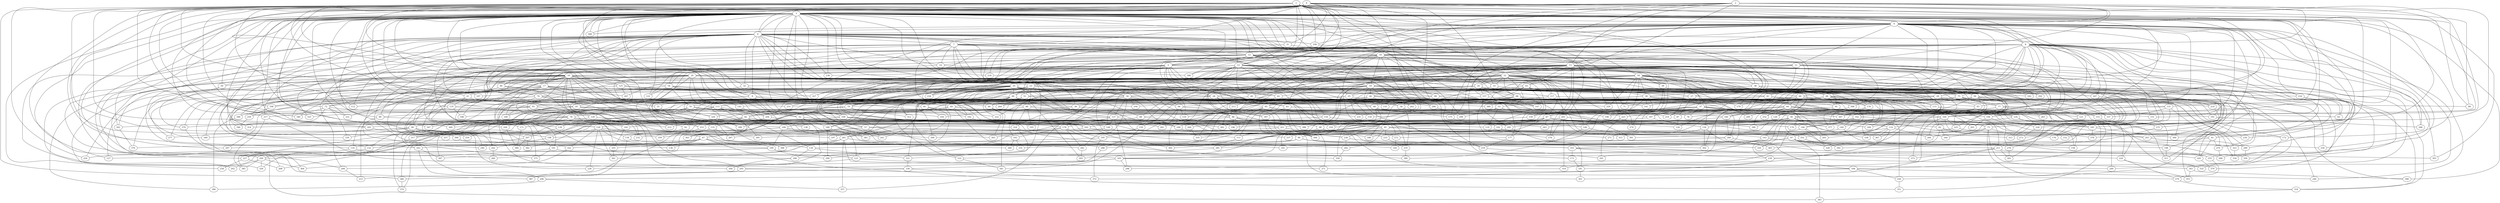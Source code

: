 strict graph "barabasi_albert_graph(400,3)" {
0;
1;
2;
3;
4;
5;
6;
7;
8;
9;
10;
11;
12;
13;
14;
15;
16;
17;
18;
19;
20;
21;
22;
23;
24;
25;
26;
27;
28;
29;
30;
31;
32;
33;
34;
35;
36;
37;
38;
39;
40;
41;
42;
43;
44;
45;
46;
47;
48;
49;
50;
51;
52;
53;
54;
55;
56;
57;
58;
59;
60;
61;
62;
63;
64;
65;
66;
67;
68;
69;
70;
71;
72;
73;
74;
75;
76;
77;
78;
79;
80;
81;
82;
83;
84;
85;
86;
87;
88;
89;
90;
91;
92;
93;
94;
95;
96;
97;
98;
99;
100;
101;
102;
103;
104;
105;
106;
107;
108;
109;
110;
111;
112;
113;
114;
115;
116;
117;
118;
119;
120;
121;
122;
123;
124;
125;
126;
127;
128;
129;
130;
131;
132;
133;
134;
135;
136;
137;
138;
139;
140;
141;
142;
143;
144;
145;
146;
147;
148;
149;
150;
151;
152;
153;
154;
155;
156;
157;
158;
159;
160;
161;
162;
163;
164;
165;
166;
167;
168;
169;
170;
171;
172;
173;
174;
175;
176;
177;
178;
179;
180;
181;
182;
183;
184;
185;
186;
187;
188;
189;
190;
191;
192;
193;
194;
195;
196;
197;
198;
199;
200;
201;
202;
203;
204;
205;
206;
207;
208;
209;
210;
211;
212;
213;
214;
215;
216;
217;
218;
219;
220;
221;
222;
223;
224;
225;
226;
227;
228;
229;
230;
231;
232;
233;
234;
235;
236;
237;
238;
239;
240;
241;
242;
243;
244;
245;
246;
247;
248;
249;
250;
251;
252;
253;
254;
255;
256;
257;
258;
259;
260;
261;
262;
263;
264;
265;
266;
267;
268;
269;
270;
271;
272;
273;
274;
275;
276;
277;
278;
279;
280;
281;
282;
283;
284;
285;
286;
287;
288;
289;
290;
291;
292;
293;
294;
295;
296;
297;
298;
299;
300;
301;
302;
303;
304;
305;
306;
307;
308;
309;
310;
311;
312;
313;
314;
315;
316;
317;
318;
319;
320;
321;
322;
323;
324;
325;
326;
327;
328;
329;
330;
331;
332;
333;
334;
335;
336;
337;
338;
339;
340;
341;
342;
343;
344;
345;
346;
347;
348;
349;
350;
351;
352;
353;
354;
355;
356;
357;
358;
359;
360;
361;
362;
363;
364;
365;
366;
367;
368;
369;
370;
371;
372;
373;
374;
375;
376;
377;
378;
379;
380;
381;
382;
383;
384;
385;
386;
387;
388;
389;
390;
391;
392;
393;
394;
395;
396;
397;
398;
399;
0 -- 257  [is_available=True, prob="0.67360599292"];
0 -- 3  [is_available=True, prob="0.737606615694"];
0 -- 260  [is_available=True, prob="0.0064137848982"];
0 -- 6  [is_available=True, prob="0.214596539816"];
0 -- 7  [is_available=True, prob="0.601361002684"];
0 -- 8  [is_available=True, prob="0.618255321226"];
0 -- 16  [is_available=True, prob="0.190401544251"];
0 -- 20  [is_available=True, prob="1.0"];
0 -- 153  [is_available=True, prob="0.301589520805"];
0 -- 31  [is_available=True, prob="0.984223307931"];
0 -- 33  [is_available=True, prob="0.733264144369"];
0 -- 290  [is_available=True, prob="1.0"];
0 -- 164  [is_available=True, prob="0.391062062412"];
0 -- 135  [is_available=True, prob="0.672813199057"];
0 -- 45  [is_available=True, prob="0.488514654594"];
0 -- 192  [is_available=True, prob="0.148115159652"];
0 -- 200  [is_available=True, prob="0.840529274064"];
0 -- 80  [is_available=True, prob="1.0"];
0 -- 347  [is_available=True, prob="0.402458329866"];
0 -- 359  [is_available=True, prob="0.341618518823"];
0 -- 110  [is_available=True, prob="1.0"];
0 -- 368  [is_available=True, prob="0.30478088152"];
0 -- 116  [is_available=True, prob="0.039568712103"];
1 -- 3  [is_available=True, prob="1.0"];
1 -- 4  [is_available=True, prob="0.041449706486"];
1 -- 5  [is_available=True, prob="0.125891872653"];
1 -- 9  [is_available=True, prob="1.0"];
1 -- 15  [is_available=True, prob="0.910364815664"];
1 -- 146  [is_available=True, prob="0.588171959981"];
1 -- 147  [is_available=True, prob="0.28499880506"];
1 -- 21  [is_available=True, prob="0.459093524033"];
1 -- 30  [is_available=True, prob="0.457004708962"];
1 -- 47  [is_available=True, prob="1.0"];
1 -- 306  [is_available=True, prob="1.0"];
1 -- 52  [is_available=True, prob="0.0544237705408"];
1 -- 393  [is_available=True, prob="0.990006627842"];
1 -- 66  [is_available=True, prob="0.401580575454"];
1 -- 199  [is_available=True, prob="0.168426020712"];
1 -- 340  [is_available=True, prob="0.0315314455719"];
1 -- 218  [is_available=True, prob="0.489800274949"];
1 -- 224  [is_available=True, prob="0.0887682949951"];
1 -- 360  [is_available=True, prob="1.0"];
1 -- 366  [is_available=True, prob="0.473603978325"];
1 -- 244  [is_available=True, prob="1.0"];
1 -- 121  [is_available=True, prob="0.885594729063"];
2 -- 3  [is_available=True, prob="0.889953796018"];
2 -- 4  [is_available=True, prob="0.777935047781"];
2 -- 8  [is_available=True, prob="0.179965419082"];
2 -- 106  [is_available=True, prob="0.110109548744"];
2 -- 11  [is_available=True, prob="1.0"];
2 -- 13  [is_available=True, prob="1.0"];
2 -- 15  [is_available=True, prob="0.0588888137827"];
2 -- 80  [is_available=True, prob="1.0"];
2 -- 43  [is_available=True, prob="0.998069381947"];
2 -- 67  [is_available=True, prob="0.39645736836"];
2 -- 235  [is_available=True, prob="0.0468175281382"];
2 -- 217  [is_available=True, prob="1.0"];
2 -- 175  [is_available=True, prob="0.846787813385"];
2 -- 156  [is_available=True, prob="0.0577536059567"];
3 -- 131  [is_available=True, prob="0.559602237822"];
3 -- 4  [is_available=True, prob="0.670887667859"];
3 -- 5  [is_available=True, prob="0.314566366939"];
3 -- 6  [is_available=True, prob="0.830139060234"];
3 -- 193  [is_available=True, prob="1.0"];
3 -- 136  [is_available=True, prob="0.571349995204"];
3 -- 9  [is_available=True, prob="0.437559802656"];
3 -- 12  [is_available=True, prob="0.133715853817"];
3 -- 258  [is_available=True, prob="0.319634787359"];
3 -- 142  [is_available=True, prob="0.316080909789"];
3 -- 15  [is_available=True, prob="1.0"];
3 -- 16  [is_available=True, prob="0.968419127814"];
3 -- 17  [is_available=True, prob="0.459108507112"];
3 -- 18  [is_available=True, prob="0.969052400594"];
3 -- 19  [is_available=True, prob="0.190473175798"];
3 -- 24  [is_available=True, prob="0.266930728931"];
3 -- 29  [is_available=True, prob="0.540178001557"];
3 -- 31  [is_available=True, prob="0.777606893775"];
3 -- 32  [is_available=True, prob="1.0"];
3 -- 368  [is_available=True, prob="0.960953804098"];
3 -- 34  [is_available=True, prob="1.0"];
3 -- 36  [is_available=True, prob="1.0"];
3 -- 262  [is_available=True, prob="0.578798895563"];
3 -- 325  [is_available=True, prob="1.0"];
3 -- 167  [is_available=True, prob="1.0"];
3 -- 297  [is_available=True, prob="0.539672030202"];
3 -- 171  [is_available=True, prob="1.0"];
3 -- 172  [is_available=True, prob="0.509866696042"];
3 -- 50  [is_available=True, prob="1.0"];
3 -- 52  [is_available=True, prob="0.000410824309007"];
3 -- 309  [is_available=True, prob="0.0546081403418"];
3 -- 183  [is_available=True, prob="0.822344293001"];
3 -- 287  [is_available=True, prob="1.0"];
3 -- 60  [is_available=True, prob="0.0877200562297"];
3 -- 65  [is_available=True, prob="1.0"];
3 -- 69  [is_available=True, prob="1.0"];
3 -- 72  [is_available=True, prob="0.537925599676"];
3 -- 396  [is_available=True, prob="0.241819032193"];
3 -- 204  [is_available=True, prob="0.741886556055"];
3 -- 205  [is_available=True, prob="1.0"];
3 -- 78  [is_available=True, prob="0.533644041205"];
3 -- 81  [is_available=True, prob="0.37470698235"];
3 -- 342  [is_available=True, prob="0.156746910731"];
3 -- 89  [is_available=True, prob="0.618049532325"];
3 -- 218  [is_available=True, prob="0.655299311245"];
3 -- 219  [is_available=True, prob="0.245994423261"];
3 -- 93  [is_available=True, prob="0.432946202858"];
3 -- 280  [is_available=True, prob="0.81107608666"];
3 -- 223  [is_available=True, prob="0.631754251097"];
3 -- 229  [is_available=True, prob="0.156394849001"];
3 -- 102  [is_available=True, prob="0.942978719071"];
3 -- 273  [is_available=True, prob="0.932705890156"];
3 -- 362  [is_available=True, prob="0.04858794895"];
3 -- 107  [is_available=True, prob="1.0"];
3 -- 238  [is_available=True, prob="0.568827441864"];
3 -- 111  [is_available=True, prob="0.730830294598"];
3 -- 112  [is_available=True, prob="0.149379725841"];
3 -- 241  [is_available=True, prob="0.248791803665"];
3 -- 114  [is_available=True, prob="0.291235746369"];
3 -- 383  [is_available=True, prob="0.024646395244"];
3 -- 125  [is_available=True, prob="0.155817311585"];
3 -- 127  [is_available=True, prob="0.340327112047"];
4 -- 256  [is_available=True, prob="0.348995519867"];
4 -- 5  [is_available=True, prob="1.0"];
4 -- 6  [is_available=True, prob="0.210219552443"];
4 -- 7  [is_available=True, prob="0.307917448173"];
4 -- 8  [is_available=True, prob="0.508879391807"];
4 -- 10  [is_available=True, prob="0.244590692583"];
4 -- 11  [is_available=True, prob="0.411129802164"];
4 -- 13  [is_available=True, prob="0.452815804976"];
4 -- 143  [is_available=True, prob="1.0"];
4 -- 151  [is_available=True, prob="0.922999979351"];
4 -- 157  [is_available=True, prob="0.782095847762"];
4 -- 286  [is_available=True, prob="0.614479634502"];
4 -- 159  [is_available=True, prob="1.0"];
4 -- 291  [is_available=True, prob="1.0"];
4 -- 37  [is_available=True, prob="0.595531174076"];
4 -- 41  [is_available=True, prob="0.396805702305"];
4 -- 180  [is_available=True, prob="0.376849632138"];
4 -- 56  [is_available=True, prob="1.0"];
4 -- 57  [is_available=True, prob="0.306924970963"];
4 -- 266  [is_available=True, prob="1.0"];
4 -- 61  [is_available=True, prob="0.579652701835"];
4 -- 194  [is_available=True, prob="0.891500934155"];
4 -- 199  [is_available=True, prob="0.931426256035"];
4 -- 77  [is_available=True, prob="1.0"];
4 -- 208  [is_available=True, prob="0.0755266626387"];
4 -- 216  [is_available=True, prob="0.530768279373"];
4 -- 228  [is_available=True, prob="0.433717842647"];
4 -- 357  [is_available=True, prob="1.0"];
4 -- 234  [is_available=True, prob="0.643665981496"];
4 -- 368  [is_available=True, prob="0.318011838566"];
4 -- 249  [is_available=True, prob="0.360128054895"];
5 -- 74  [is_available=True, prob="1.0"];
5 -- 305  [is_available=True, prob="0.7289254256"];
5 -- 275  [is_available=True, prob="0.976460922702"];
5 -- 42  [is_available=True, prob="0.148057673117"];
5 -- 139  [is_available=True, prob="0.182157331654"];
5 -- 208  [is_available=True, prob="0.939134983738"];
5 -- 48  [is_available=True, prob="0.0320175780468"];
5 -- 177  [is_available=True, prob="1.0"];
5 -- 83  [is_available=True, prob="0.539519640445"];
5 -- 20  [is_available=True, prob="0.186864993834"];
5 -- 85  [is_available=True, prob="0.813329363391"];
5 -- 23  [is_available=True, prob="0.381995432255"];
5 -- 57  [is_available=True, prob="0.542258742871"];
5 -- 59  [is_available=True, prob="0.646113357747"];
5 -- 61  [is_available=True, prob="0.395192965884"];
6 -- 129  [is_available=True, prob="0.88464888293"];
6 -- 7  [is_available=True, prob="1.0"];
6 -- 9  [is_available=True, prob="0.712891127973"];
6 -- 12  [is_available=True, prob="0.496715595779"];
6 -- 14  [is_available=True, prob="0.237266982614"];
6 -- 144  [is_available=True, prob="0.100667048207"];
6 -- 17  [is_available=True, prob="0.178566363017"];
6 -- 147  [is_available=True, prob="0.963871065228"];
6 -- 132  [is_available=True, prob="0.147747953736"];
6 -- 154  [is_available=True, prob="0.267346671073"];
6 -- 31  [is_available=True, prob="0.449149133366"];
6 -- 32  [is_available=True, prob="0.670085768796"];
6 -- 33  [is_available=True, prob="0.391793737299"];
6 -- 35  [is_available=True, prob="1.0"];
6 -- 42  [is_available=True, prob="1.0"];
6 -- 199  [is_available=True, prob="0.360729409866"];
6 -- 46  [is_available=True, prob="0.983379673307"];
6 -- 179  [is_available=True, prob="0.728952732402"];
6 -- 314  [is_available=True, prob="0.329559391546"];
6 -- 202  [is_available=True, prob="0.142910071445"];
6 -- 196  [is_available=True, prob="0.789025684789"];
6 -- 325  [is_available=True, prob="0.367744720816"];
6 -- 71  [is_available=True, prob="0.813272166652"];
6 -- 74  [is_available=True, prob="1.0"];
6 -- 75  [is_available=True, prob="0.848379820148"];
6 -- 86  [is_available=True, prob="0.311600768171"];
6 -- 217  [is_available=True, prob="1.0"];
6 -- 346  [is_available=True, prob="0.596045311727"];
6 -- 221  [is_available=True, prob="1.0"];
6 -- 94  [is_available=True, prob="0.704555979319"];
6 -- 107  [is_available=True, prob="0.551895760877"];
6 -- 238  [is_available=True, prob="0.855050711127"];
6 -- 112  [is_available=True, prob="0.247796243337"];
6 -- 375  [is_available=True, prob="0.378362688722"];
6 -- 122  [is_available=True, prob="1.0"];
6 -- 126  [is_available=True, prob="1.0"];
7 -- 227  [is_available=True, prob="0.683989837307"];
7 -- 326  [is_available=True, prob="0.393635128265"];
7 -- 268  [is_available=True, prob="0.94484846003"];
7 -- 10  [is_available=True, prob="0.387356377158"];
7 -- 12  [is_available=True, prob="0.822086196099"];
7 -- 14  [is_available=True, prob="1.0"];
7 -- 240  [is_available=True, prob="1.0"];
7 -- 316  [is_available=True, prob="0.174800863903"];
7 -- 88  [is_available=True, prob="0.736927417678"];
7 -- 164  [is_available=True, prob="1.0"];
7 -- 58  [is_available=True, prob="0.639407341074"];
7 -- 123  [is_available=True, prob="1.0"];
7 -- 28  [is_available=True, prob="0.0261500181414"];
8 -- 128  [is_available=True, prob="0.181052787173"];
8 -- 131  [is_available=True, prob="1.0"];
8 -- 393  [is_available=True, prob="0.139731006145"];
8 -- 10  [is_available=True, prob="0.943552575031"];
8 -- 398  [is_available=True, prob="0.690565242153"];
8 -- 16  [is_available=True, prob="0.0299212489509"];
8 -- 148  [is_available=True, prob="0.948226846248"];
8 -- 29  [is_available=True, prob="0.566000468768"];
8 -- 40  [is_available=True, prob="1.0"];
8 -- 41  [is_available=True, prob="1.0"];
8 -- 171  [is_available=True, prob="1.0"];
8 -- 44  [is_available=True, prob="0.0467948298041"];
8 -- 50  [is_available=True, prob="0.925311934401"];
8 -- 302  [is_available=True, prob="1.0"];
8 -- 178  [is_available=True, prob="1.0"];
8 -- 179  [is_available=True, prob="0.229939553917"];
8 -- 54  [is_available=True, prob="0.255783485158"];
8 -- 313  [is_available=True, prob="0.695939473709"];
8 -- 266  [is_available=True, prob="0.661001428689"];
8 -- 63  [is_available=True, prob="0.610631429329"];
8 -- 195  [is_available=True, prob="0.608795388003"];
8 -- 182  [is_available=True, prob="0.907322238055"];
8 -- 73  [is_available=True, prob="0.368064116798"];
8 -- 332  [is_available=True, prob="1.0"];
8 -- 86  [is_available=True, prob="1.0"];
8 -- 87  [is_available=True, prob="0.99650378083"];
8 -- 216  [is_available=True, prob="0.594946748599"];
8 -- 246  [is_available=True, prob="0.988407263211"];
8 -- 247  [is_available=True, prob="0.433849704762"];
9 -- 358  [is_available=True, prob="0.967964498443"];
9 -- 135  [is_available=True, prob="0.438664557432"];
9 -- 168  [is_available=True, prob="0.438124183675"];
9 -- 48  [is_available=True, prob="1.0"];
9 -- 84  [is_available=True, prob="0.0114783830101"];
9 -- 340  [is_available=True, prob="1.0"];
10 -- 288  [is_available=True, prob="0.347947420648"];
10 -- 83  [is_available=True, prob="1.0"];
10 -- 294  [is_available=True, prob="1.0"];
10 -- 236  [is_available=True, prob="0.385027161832"];
10 -- 373  [is_available=True, prob="0.614248935889"];
10 -- 11  [is_available=True, prob="1.0"];
10 -- 204  [is_available=True, prob="0.693297772554"];
10 -- 176  [is_available=True, prob="0.0286573040549"];
10 -- 19  [is_available=True, prob="0.335200025008"];
10 -- 308  [is_available=True, prob="0.922076797738"];
10 -- 21  [is_available=True, prob="0.027614715271"];
10 -- 22  [is_available=True, prob="0.1553286441"];
10 -- 329  [is_available=True, prob="0.657407211483"];
10 -- 281  [is_available=True, prob="0.680786887993"];
10 -- 28  [is_available=True, prob="0.721359906375"];
10 -- 62  [is_available=True, prob="0.415814678519"];
10 -- 159  [is_available=True, prob="0.88579128258"];
11 -- 193  [is_available=True, prob="0.592220955672"];
11 -- 263  [is_available=True, prob="0.0456709523766"];
11 -- 105  [is_available=True, prob="1.0"];
11 -- 79  [is_available=True, prob="0.686924736695"];
11 -- 271  [is_available=True, prob="1.0"];
11 -- 113  [is_available=True, prob="0.617532326012"];
11 -- 18  [is_available=True, prob="1.0"];
11 -- 307  [is_available=True, prob="1.0"];
11 -- 212  [is_available=True, prob="0.14932343529"];
11 -- 350  [is_available=True, prob="1.0"];
11 -- 24  [is_available=True, prob="0.95614163669"];
11 -- 378  [is_available=True, prob="0.598677539161"];
11 -- 59  [is_available=True, prob="0.0221820381723"];
11 -- 348  [is_available=True, prob="0.546403378642"];
11 -- 318  [is_available=True, prob="1.0"];
11 -- 63  [is_available=True, prob="0.819296125311"];
12 -- 51  [is_available=True, prob="0.487781922303"];
12 -- 290  [is_available=True, prob="0.790683103919"];
12 -- 337  [is_available=True, prob="0.929693923586"];
12 -- 202  [is_available=True, prob="0.197177228742"];
12 -- 13  [is_available=True, prob="1.0"];
12 -- 14  [is_available=True, prob="1.0"];
12 -- 89  [is_available=True, prob="0.361025373171"];
12 -- 120  [is_available=True, prob="0.649790647477"];
12 -- 35  [is_available=True, prob="1.0"];
12 -- 117  [is_available=True, prob="1.0"];
12 -- 22  [is_available=True, prob="0.439751403522"];
12 -- 23  [is_available=True, prob="0.65812156167"];
12 -- 56  [is_available=True, prob="0.57414479681"];
12 -- 25  [is_available=True, prob="1.0"];
12 -- 122  [is_available=True, prob="0.724186285425"];
12 -- 27  [is_available=True, prob="0.92616917319"];
13 -- 129  [is_available=True, prob="0.0913665958182"];
13 -- 143  [is_available=True, prob="0.633267824984"];
13 -- 276  [is_available=True, prob="1.0"];
13 -- 22  [is_available=True, prob="1.0"];
13 -- 26  [is_available=True, prob="0.742359612371"];
13 -- 175  [is_available=True, prob="0.0167948153579"];
13 -- 34  [is_available=True, prob="0.108915395752"];
13 -- 35  [is_available=True, prob="0.396303787507"];
13 -- 38  [is_available=True, prob="1.0"];
13 -- 43  [is_available=True, prob="0.87331459148"];
13 -- 173  [is_available=True, prob="0.388589337762"];
13 -- 46  [is_available=True, prob="1.0"];
13 -- 47  [is_available=True, prob="1.0"];
13 -- 27  [is_available=True, prob="0.896644600727"];
13 -- 182  [is_available=True, prob="1.0"];
13 -- 187  [is_available=True, prob="0.548949897409"];
13 -- 60  [is_available=True, prob="0.303879845291"];
13 -- 324  [is_available=True, prob="0.618649974588"];
13 -- 210  [is_available=True, prob="1.0"];
13 -- 214  [is_available=True, prob="0.865045328015"];
13 -- 218  [is_available=True, prob="0.317003412081"];
13 -- 350  [is_available=True, prob="1.0"];
13 -- 356  [is_available=True, prob="1.0"];
13 -- 230  [is_available=True, prob="1.0"];
13 -- 367  [is_available=True, prob="0.88943045858"];
13 -- 125  [is_available=True, prob="0.0479549676233"];
14 -- 180  [is_available=True, prob="1.0"];
14 -- 54  [is_available=True, prob="0.66886488981"];
15 -- 394  [is_available=True, prob="0.500794981633"];
15 -- 395  [is_available=True, prob="0.910018095425"];
15 -- 272  [is_available=True, prob="0.411434948117"];
15 -- 17  [is_available=True, prob="0.392014861278"];
15 -- 18  [is_available=True, prob="0.950808510503"];
15 -- 20  [is_available=True, prob="1.0"];
15 -- 38  [is_available=True, prob="0.383260585369"];
15 -- 39  [is_available=True, prob="1.0"];
15 -- 40  [is_available=True, prob="0.378198645997"];
15 -- 180  [is_available=True, prob="1.0"];
15 -- 66  [is_available=True, prob="0.601728119416"];
15 -- 68  [is_available=True, prob="1.0"];
15 -- 327  [is_available=True, prob="0.336527379858"];
15 -- 328  [is_available=True, prob="0.672442383868"];
15 -- 329  [is_available=True, prob="0.0594390985563"];
15 -- 99  [is_available=True, prob="0.361304543652"];
15 -- 167  [is_available=True, prob="0.568505733188"];
15 -- 238  [is_available=True, prob="1.0"];
15 -- 240  [is_available=True, prob="0.30115609431"];
15 -- 370  [is_available=True, prob="1.0"];
15 -- 375  [is_available=True, prob="0.297280961751"];
15 -- 255  [is_available=True, prob="0.865439267994"];
16 -- 386  [is_available=True, prob="0.903359196228"];
16 -- 277  [is_available=True, prob="0.760430589688"];
16 -- 395  [is_available=True, prob="0.708399413999"];
16 -- 145  [is_available=True, prob="0.380405480024"];
16 -- 21  [is_available=True, prob="1.0"];
16 -- 278  [is_available=True, prob="0.57239745298"];
16 -- 168  [is_available=True, prob="0.344226475516"];
16 -- 170  [is_available=True, prob="0.114446922334"];
16 -- 43  [is_available=True, prob="0.345571158011"];
16 -- 44  [is_available=True, prob="0.963556084295"];
16 -- 45  [is_available=True, prob="0.132931487967"];
16 -- 46  [is_available=True, prob="0.431107690777"];
16 -- 50  [is_available=True, prob="1.0"];
16 -- 243  [is_available=True, prob="0.882817945769"];
16 -- 54  [is_available=True, prob="1.0"];
16 -- 187  [is_available=True, prob="1.0"];
16 -- 72  [is_available=True, prob="1.0"];
16 -- 75  [is_available=True, prob="0.969986677885"];
16 -- 205  [is_available=True, prob="1.0"];
16 -- 78  [is_available=True, prob="0.303488799325"];
16 -- 90  [is_available=True, prob="0.0358075425886"];
16 -- 224  [is_available=True, prob="0.312113265047"];
16 -- 101  [is_available=True, prob="0.451544699848"];
16 -- 115  [is_available=True, prob="0.768212050271"];
16 -- 376  [is_available=True, prob="1.0"];
16 -- 123  [is_available=True, prob="1.0"];
16 -- 125  [is_available=True, prob="1.0"];
16 -- 127  [is_available=True, prob="1.0"];
17 -- 64  [is_available=True, prob="0.194296951567"];
17 -- 162  [is_available=True, prob="0.684288061813"];
17 -- 296  [is_available=True, prob="0.966571729861"];
17 -- 267  [is_available=True, prob="0.919247858797"];
17 -- 306  [is_available=True, prob="0.417853039919"];
17 -- 339  [is_available=True, prob="0.535008935215"];
17 -- 182  [is_available=True, prob="1.0"];
17 -- 183  [is_available=True, prob="0.223432432085"];
17 -- 186  [is_available=True, prob="0.485613365117"];
17 -- 251  [is_available=True, prob="1.0"];
17 -- 28  [is_available=True, prob="0.366647680052"];
17 -- 62  [is_available=True, prob="0.718587041318"];
18 -- 194  [is_available=True, prob="0.789530929593"];
18 -- 37  [is_available=True, prob="0.0877354111537"];
18 -- 39  [is_available=True, prob="0.976204485216"];
18 -- 40  [is_available=True, prob="0.890774449889"];
18 -- 379  [is_available=True, prob="1.0"];
18 -- 170  [is_available=True, prob="0.90892678225"];
18 -- 140  [is_available=True, prob="0.360560987528"];
18 -- 269  [is_available=True, prob="0.849370964987"];
18 -- 174  [is_available=True, prob="1.0"];
18 -- 71  [is_available=True, prob="0.521569372369"];
18 -- 99  [is_available=True, prob="1.0"];
18 -- 19  [is_available=True, prob="1.0"];
18 -- 52  [is_available=True, prob="0.698367585249"];
18 -- 311  [is_available=True, prob="0.548001492813"];
18 -- 26  [is_available=True, prob="0.118882739797"];
18 -- 59  [is_available=True, prob="0.807113427014"];
18 -- 30  [is_available=True, prob="0.293081040411"];
18 -- 229  [is_available=True, prob="0.162137190252"];
19 -- 388  [is_available=True, prob="0.488608797696"];
19 -- 133  [is_available=True, prob="1.0"];
19 -- 262  [is_available=True, prob="0.512411343299"];
19 -- 331  [is_available=True, prob="0.632373742799"];
19 -- 173  [is_available=True, prob="0.112782630011"];
19 -- 51  [is_available=True, prob="1.0"];
19 -- 350  [is_available=True, prob="1.0"];
19 -- 117  [is_available=True, prob="0.329671598516"];
19 -- 25  [is_available=True, prob="1.0"];
19 -- 26  [is_available=True, prob="0.464188015727"];
19 -- 27  [is_available=True, prob="1.0"];
19 -- 156  [is_available=True, prob="1.0"];
19 -- 42  [is_available=True, prob="0.853376868379"];
19 -- 318  [is_available=True, prob="0.405216839751"];
20 -- 34  [is_available=True, prob="1.0"];
20 -- 355  [is_available=True, prob="0.174545184573"];
20 -- 39  [is_available=True, prob="0.930344146129"];
20 -- 145  [is_available=True, prob="0.134411925929"];
20 -- 55  [is_available=True, prob="1.0"];
20 -- 364  [is_available=True, prob="0.543143329026"];
20 -- 98  [is_available=True, prob="0.415787483691"];
20 -- 176  [is_available=True, prob="1.0"];
20 -- 113  [is_available=True, prob="0.83198524573"];
20 -- 370  [is_available=True, prob="0.555725638882"];
20 -- 253  [is_available=True, prob="0.273883631018"];
20 -- 277  [is_available=True, prob="0.55742767861"];
20 -- 23  [is_available=True, prob="0.241225772814"];
20 -- 58  [is_available=True, prob="0.247242034172"];
20 -- 207  [is_available=True, prob="1.0"];
20 -- 232  [is_available=True, prob="0.156100028889"];
21 -- 36  [is_available=True, prob="1.0"];
21 -- 135  [is_available=True, prob="0.862053393008"];
21 -- 118  [is_available=True, prob="0.98875986936"];
21 -- 90  [is_available=True, prob="0.650597139733"];
22 -- 259  [is_available=True, prob="0.501088671904"];
22 -- 389  [is_available=True, prob="0.930929531409"];
22 -- 267  [is_available=True, prob="1.0"];
22 -- 140  [is_available=True, prob="0.484106290634"];
22 -- 274  [is_available=True, prob="0.816117549631"];
22 -- 24  [is_available=True, prob="0.331742282842"];
22 -- 285  [is_available=True, prob="0.393843740528"];
22 -- 30  [is_available=True, prob="0.83482933944"];
22 -- 32  [is_available=True, prob="0.867070552906"];
22 -- 33  [is_available=True, prob="0.530417203874"];
22 -- 38  [is_available=True, prob="0.100131759847"];
22 -- 177  [is_available=True, prob="0.199652734174"];
22 -- 314  [is_available=True, prob="0.75256065602"];
22 -- 321  [is_available=True, prob="0.541314427601"];
22 -- 323  [is_available=True, prob="1.0"];
22 -- 68  [is_available=True, prob="0.564058397865"];
22 -- 198  [is_available=True, prob="0.10524103807"];
22 -- 203  [is_available=True, prob="0.953473458911"];
22 -- 334  [is_available=True, prob="0.121796764513"];
22 -- 211  [is_available=True, prob="0.701906078713"];
22 -- 213  [is_available=True, prob="0.181931509594"];
22 -- 91  [is_available=True, prob="0.941973868746"];
22 -- 349  [is_available=True, prob="0.688640306447"];
22 -- 94  [is_available=True, prob="0.2537472257"];
22 -- 225  [is_available=True, prob="1.0"];
22 -- 109  [is_available=True, prob="0.211864101016"];
22 -- 117  [is_available=True, prob="1.0"];
23 -- 137  [is_available=True, prob="0.931769316449"];
23 -- 141  [is_available=True, prob="0.188152972356"];
23 -- 216  [is_available=True, prob="0.315113804296"];
23 -- 153  [is_available=True, prob="0.711498722205"];
23 -- 29  [is_available=True, prob="0.575924146888"];
23 -- 49  [is_available=True, prob="0.245252052712"];
23 -- 51  [is_available=True, prob="0.0649154119312"];
23 -- 312  [is_available=True, prob="0.367103725801"];
23 -- 189  [is_available=True, prob="1.0"];
23 -- 191  [is_available=True, prob="0.0961633491311"];
23 -- 75  [is_available=True, prob="0.461404894189"];
23 -- 333  [is_available=True, prob="1.0"];
23 -- 79  [is_available=True, prob="0.518571211632"];
23 -- 82  [is_available=True, prob="1.0"];
23 -- 88  [is_available=True, prob="0.239600612649"];
23 -- 226  [is_available=True, prob="0.990584684098"];
23 -- 101  [is_available=True, prob="0.152579122058"];
23 -- 106  [is_available=True, prob="1.0"];
23 -- 245  [is_available=True, prob="0.795370164047"];
23 -- 247  [is_available=True, prob="0.496448308822"];
23 -- 319  [is_available=True, prob="0.749363434108"];
23 -- 234  [is_available=True, prob="1.0"];
23 -- 254  [is_available=True, prob="0.510497004276"];
24 -- 225  [is_available=True, prob="0.876646952807"];
24 -- 343  [is_available=True, prob="0.111328948204"];
24 -- 197  [is_available=True, prob="0.335424036482"];
24 -- 305  [is_available=True, prob="0.815492335514"];
24 -- 396  [is_available=True, prob="1.0"];
24 -- 354  [is_available=True, prob="0.811254714334"];
24 -- 337  [is_available=True, prob="0.814911722362"];
24 -- 310  [is_available=True, prob="0.612933619708"];
24 -- 49  [is_available=True, prob="0.248486769076"];
24 -- 148  [is_available=True, prob="0.482968694134"];
24 -- 53  [is_available=True, prob="0.0709963494335"];
24 -- 247  [is_available=True, prob="1.0"];
24 -- 120  [is_available=True, prob="0.93992189177"];
24 -- 25  [is_available=True, prob="0.942793333973"];
24 -- 152  [is_available=True, prob="0.422932279477"];
24 -- 157  [is_available=True, prob="0.876721983006"];
25 -- 290  [is_available=True, prob="0.958330575858"];
25 -- 70  [is_available=True, prob="1.0"];
25 -- 231  [is_available=True, prob="1.0"];
25 -- 81  [is_available=True, prob="0.350143138941"];
25 -- 118  [is_available=True, prob="0.739494760117"];
26 -- 97  [is_available=True, prob="0.216459077188"];
26 -- 162  [is_available=True, prob="0.164225826781"];
26 -- 67  [is_available=True, prob="1.0"];
26 -- 147  [is_available=True, prob="0.648178228529"];
26 -- 262  [is_available=True, prob="0.846176821513"];
26 -- 360  [is_available=True, prob="0.397081865287"];
26 -- 45  [is_available=True, prob="0.906886535217"];
26 -- 154  [is_available=True, prob="0.34538438806"];
26 -- 91  [is_available=True, prob="0.235107806918"];
27 -- 69  [is_available=True, prob="0.586039844742"];
27 -- 72  [is_available=True, prob="0.479780135746"];
27 -- 87  [is_available=True, prob="1.0"];
27 -- 377  [is_available=True, prob="1.0"];
27 -- 37  [is_available=True, prob="0.431885415744"];
28 -- 65  [is_available=True, prob="0.856290686449"];
28 -- 163  [is_available=True, prob="0.760601411488"];
28 -- 389  [is_available=True, prob="0.49739638728"];
28 -- 321  [is_available=True, prob="1.0"];
28 -- 83  [is_available=True, prob="0.124295410697"];
28 -- 213  [is_available=True, prob="1.0"];
28 -- 55  [is_available=True, prob="0.47260863733"];
28 -- 284  [is_available=True, prob="0.782973907638"];
28 -- 95  [is_available=True, prob="1.0"];
29 -- 149  [is_available=True, prob="0.734241833796"];
29 -- 230  [is_available=True, prob="0.402301734202"];
29 -- 172  [is_available=True, prob="0.755577970241"];
29 -- 259  [is_available=True, prob="0.0981275745725"];
29 -- 53  [is_available=True, prob="0.493142712274"];
29 -- 93  [is_available=True, prob="0.62901675941"];
29 -- 95  [is_available=True, prob="0.615757254854"];
30 -- 320  [is_available=True, prob="0.85628643156"];
30 -- 264  [is_available=True, prob="0.356869690243"];
30 -- 170  [is_available=True, prob="1.0"];
30 -- 141  [is_available=True, prob="1.0"];
30 -- 110  [is_available=True, prob="0.234093732102"];
30 -- 179  [is_available=True, prob="1.0"];
30 -- 308  [is_available=True, prob="1.0"];
30 -- 150  [is_available=True, prob="0.162375641664"];
31 -- 201  [is_available=True, prob="0.167782874411"];
31 -- 327  [is_available=True, prob="0.454778592773"];
32 -- 128  [is_available=True, prob="0.677100832471"];
32 -- 264  [is_available=True, prob="0.700528888823"];
33 -- 68  [is_available=True, prob="0.920199427929"];
33 -- 209  [is_available=True, prob="1.0"];
33 -- 189  [is_available=True, prob="0.906024666394"];
34 -- 36  [is_available=True, prob="0.662362171547"];
34 -- 261  [is_available=True, prob="1.0"];
34 -- 104  [is_available=True, prob="0.489113176859"];
34 -- 137  [is_available=True, prob="0.110313586496"];
34 -- 299  [is_available=True, prob="0.119213398776"];
34 -- 76  [is_available=True, prob="0.914144305253"];
34 -- 210  [is_available=True, prob="0.491242092511"];
34 -- 236  [is_available=True, prob="1.0"];
34 -- 282  [is_available=True, prob="0.583316963731"];
34 -- 94  [is_available=True, prob="0.912985549672"];
35 -- 96  [is_available=True, prob="1.0"];
35 -- 237  [is_available=True, prob="0.276266701331"];
35 -- 99  [is_available=True, prob="0.227564827444"];
35 -- 70  [is_available=True, prob="0.536843270519"];
35 -- 234  [is_available=True, prob="0.726730981155"];
35 -- 109  [is_available=True, prob="1.0"];
35 -- 144  [is_available=True, prob="0.090954426211"];
35 -- 49  [is_available=True, prob="0.0499126214591"];
35 -- 163  [is_available=True, prob="0.720304514416"];
35 -- 219  [is_available=True, prob="0.339341177414"];
35 -- 248  [is_available=True, prob="0.177007231199"];
35 -- 250  [is_available=True, prob="0.533839359306"];
35 -- 155  [is_available=True, prob="1.0"];
35 -- 253  [is_available=True, prob="0.83088318489"];
35 -- 390  [is_available=True, prob="0.664783034497"];
36 -- 399  [is_available=True, prob="0.0995117599182"];
36 -- 391  [is_available=True, prob="1.0"];
37 -- 192  [is_available=True, prob="0.00908633188657"];
37 -- 214  [is_available=True, prob="1.0"];
37 -- 231  [is_available=True, prob="0.634796884605"];
37 -- 76  [is_available=True, prob="0.233926471601"];
37 -- 47  [is_available=True, prob="1.0"];
37 -- 273  [is_available=True, prob="0.962449242811"];
37 -- 118  [is_available=True, prob="0.439060155092"];
37 -- 56  [is_available=True, prob="1.0"];
37 -- 153  [is_available=True, prob="0.526966954309"];
37 -- 63  [is_available=True, prob="0.862909741805"];
38 -- 256  [is_available=True, prob="1.0"];
38 -- 107  [is_available=True, prob="1.0"];
38 -- 151  [is_available=True, prob="0.659916499753"];
39 -- 41  [is_available=True, prob="0.86616340694"];
39 -- 274  [is_available=True, prob="0.0795619694531"];
39 -- 271  [is_available=True, prob="0.910023241234"];
40 -- 174  [is_available=True, prob="0.734759233058"];
40 -- 84  [is_available=True, prob="0.316768061881"];
40 -- 53  [is_available=True, prob="0.397471534781"];
40 -- 207  [is_available=True, prob="0.407164047324"];
41 -- 323  [is_available=True, prob="0.626813852093"];
41 -- 307  [is_available=True, prob="0.755691828176"];
41 -- 278  [is_available=True, prob="0.824829197166"];
41 -- 55  [is_available=True, prob="0.600071320897"];
41 -- 58  [is_available=True, prob="0.670729492166"];
41 -- 251  [is_available=True, prob="0.40058011593"];
41 -- 92  [is_available=True, prob="0.070970470508"];
41 -- 93  [is_available=True, prob="0.597159914395"];
42 -- 388  [is_available=True, prob="0.425593694377"];
42 -- 213  [is_available=True, prob="0.811498687958"];
43 -- 48  [is_available=True, prob="0.411898245387"];
43 -- 252  [is_available=True, prob="0.355897962825"];
43 -- 44  [is_available=True, prob="1.0"];
43 -- 119  [is_available=True, prob="1.0"];
43 -- 155  [is_available=True, prob="0.885892306768"];
43 -- 60  [is_available=True, prob="0.244675522159"];
43 -- 157  [is_available=True, prob="0.854186182861"];
43 -- 287  [is_available=True, prob="0.628143692087"];
44 -- 80  [is_available=True, prob="0.0420655457964"];
44 -- 71  [is_available=True, prob="1.0"];
44 -- 201  [is_available=True, prob="0.745544920931"];
44 -- 111  [is_available=True, prob="0.676921015692"];
44 -- 104  [is_available=True, prob="0.907652328242"];
44 -- 114  [is_available=True, prob="0.563877671009"];
44 -- 115  [is_available=True, prob="1.0"];
44 -- 88  [is_available=True, prob="0.0334332726072"];
44 -- 348  [is_available=True, prob="0.0695447597538"];
44 -- 91  [is_available=True, prob="0.915348781875"];
44 -- 124  [is_available=True, prob="0.307390994951"];
45 -- 194  [is_available=True, prob="0.511385968843"];
45 -- 100  [is_available=True, prob="1.0"];
45 -- 109  [is_available=True, prob="0.257292601867"];
45 -- 132  [is_available=True, prob="0.138943234492"];
45 -- 92  [is_available=True, prob="0.325705207514"];
46 -- 130  [is_available=True, prob="0.99883765999"];
46 -- 399  [is_available=True, prob="0.712799572569"];
46 -- 116  [is_available=True, prob="0.143422276618"];
47 -- 126  [is_available=True, prob="1.0"];
47 -- 165  [is_available=True, prob="1.0"];
47 -- 233  [is_available=True, prob="1.0"];
47 -- 268  [is_available=True, prob="0.258380115017"];
47 -- 158  [is_available=True, prob="1.0"];
47 -- 185  [is_available=True, prob="0.200749913026"];
47 -- 85  [is_available=True, prob="0.931049930123"];
47 -- 342  [is_available=True, prob="0.239150015233"];
47 -- 183  [is_available=True, prob="1.0"];
47 -- 152  [is_available=True, prob="0.477999700702"];
47 -- 57  [is_available=True, prob="0.764357840254"];
47 -- 283  [is_available=True, prob="0.950493292145"];
47 -- 62  [is_available=True, prob="0.438071525736"];
47 -- 149  [is_available=True, prob="0.174022539864"];
48 -- 160  [is_available=True, prob="0.413524543656"];
48 -- 358  [is_available=True, prob="1.0"];
48 -- 351  [is_available=True, prob="1.0"];
48 -- 190  [is_available=True, prob="0.889642156846"];
48 -- 293  [is_available=True, prob="0.612217577075"];
49 -- 100  [is_available=True, prob="0.963075441352"];
49 -- 241  [is_available=True, prob="1.0"];
49 -- 84  [is_available=True, prob="0.552025318069"];
49 -- 283  [is_available=True, prob="0.758995963777"];
49 -- 220  [is_available=True, prob="0.587480173595"];
49 -- 222  [is_available=True, prob="0.606980912025"];
49 -- 312  [is_available=True, prob="0.728354815567"];
50 -- 349  [is_available=True, prob="0.536943638747"];
50 -- 342  [is_available=True, prob="0.987132292236"];
51 -- 293  [is_available=True, prob="1.0"];
51 -- 211  [is_available=True, prob="0.0504464800049"];
51 -- 264  [is_available=True, prob="0.0505923743209"];
51 -- 81  [is_available=True, prob="0.691081553247"];
51 -- 309  [is_available=True, prob="0.504359532024"];
52 -- 98  [is_available=True, prob="0.974041893095"];
52 -- 73  [is_available=True, prob="0.900362686786"];
52 -- 138  [is_available=True, prob="0.557145401611"];
52 -- 304  [is_available=True, prob="0.763928703507"];
52 -- 189  [is_available=True, prob="0.706057778313"];
53 -- 294  [is_available=True, prob="0.134814569145"];
53 -- 137  [is_available=True, prob="1.0"];
53 -- 296  [is_available=True, prob="0.619807651511"];
53 -- 119  [is_available=True, prob="0.67140482481"];
53 -- 223  [is_available=True, prob="0.112901272487"];
54 -- 69  [is_available=True, prob="0.883603367407"];
54 -- 70  [is_available=True, prob="0.439699017749"];
54 -- 74  [is_available=True, prob="0.145686688278"];
54 -- 77  [is_available=True, prob="0.00614055406972"];
54 -- 104  [is_available=True, prob="1.0"];
54 -- 122  [is_available=True, prob="0.607236095988"];
54 -- 347  [is_available=True, prob="0.502080424631"];
55 -- 134  [is_available=True, prob="0.890717237633"];
56 -- 390  [is_available=True, prob="0.957214368312"];
56 -- 295  [is_available=True, prob="0.168989851069"];
56 -- 168  [is_available=True, prob="0.305702814702"];
56 -- 73  [is_available=True, prob="0.699043461357"];
56 -- 330  [is_available=True, prob="0.00779352007977"];
56 -- 359  [is_available=True, prob="0.976631387257"];
56 -- 338  [is_available=True, prob="1.0"];
56 -- 239  [is_available=True, prob="0.939293442524"];
56 -- 144  [is_available=True, prob="0.341219382966"];
56 -- 392  [is_available=True, prob="0.173996007767"];
56 -- 114  [is_available=True, prob="0.0199156078871"];
56 -- 196  [is_available=True, prob="0.996217871937"];
57 -- 97  [is_available=True, prob="0.695581620621"];
57 -- 67  [is_available=True, prob="0.98478752506"];
57 -- 241  [is_available=True, prob="0.426605567855"];
57 -- 306  [is_available=True, prob="0.610645390953"];
57 -- 61  [is_available=True, prob="0.0288898438569"];
58 -- 175  [is_available=True, prob="0.216349918331"];
58 -- 235  [is_available=True, prob="0.721791967195"];
59 -- 64  [is_available=True, prob="1.0"];
59 -- 96  [is_available=True, prob="0.868638090466"];
59 -- 265  [is_available=True, prob="0.727421739433"];
59 -- 76  [is_available=True, prob="1.0"];
59 -- 210  [is_available=True, prob="1.0"];
59 -- 246  [is_available=True, prob="0.811348486885"];
59 -- 313  [is_available=True, prob="0.986186372034"];
59 -- 121  [is_available=True, prob="0.0879986631557"];
59 -- 317  [is_available=True, prob="1.0"];
60 -- 64  [is_available=True, prob="0.519256816933"];
60 -- 65  [is_available=True, prob="0.363178349539"];
60 -- 228  [is_available=True, prob="1.0"];
60 -- 390  [is_available=True, prob="1.0"];
60 -- 263  [is_available=True, prob="1.0"];
60 -- 103  [is_available=True, prob="1.0"];
60 -- 338  [is_available=True, prob="0.107913598663"];
60 -- 141  [is_available=True, prob="1.0"];
60 -- 209  [is_available=True, prob="0.66239896049"];
60 -- 82  [is_available=True, prob="0.802166835002"];
60 -- 131  [is_available=True, prob="1.0"];
60 -- 160  [is_available=True, prob="0.444692710531"];
60 -- 220  [is_available=True, prob="0.731068826516"];
60 -- 222  [is_available=True, prob="0.570915147415"];
60 -- 95  [is_available=True, prob="0.802561271649"];
61 -- 130  [is_available=True, prob="0.981833070641"];
61 -- 270  [is_available=True, prob="0.0690605144146"];
61 -- 245  [is_available=True, prob="0.226571689821"];
62 -- 172  [is_available=True, prob="0.591961296953"];
62 -- 239  [is_available=True, prob="1.0"];
62 -- 176  [is_available=True, prob="0.343599353305"];
62 -- 344  [is_available=True, prob="0.976154876254"];
64 -- 66  [is_available=True, prob="0.423323211653"];
64 -- 379  [is_available=True, prob="0.923784648609"];
64 -- 209  [is_available=True, prob="0.180436014125"];
64 -- 124  [is_available=True, prob="0.383981529028"];
64 -- 142  [is_available=True, prob="0.757833232117"];
64 -- 252  [is_available=True, prob="0.264800367773"];
64 -- 150  [is_available=True, prob="0.812770711346"];
64 -- 151  [is_available=True, prob="0.991910749714"];
64 -- 121  [is_available=True, prob="0.452874725903"];
64 -- 285  [is_available=True, prob="0.981044554108"];
64 -- 190  [is_available=True, prob="0.00166061694123"];
64 -- 223  [is_available=True, prob="0.545051594796"];
65 -- 133  [is_available=True, prob="0.374794888283"];
65 -- 85  [is_available=True, prob="1.0"];
65 -- 348  [is_available=True, prob="1.0"];
65 -- 89  [is_available=True, prob="0.569910960651"];
66 -- 377  [is_available=True, prob="0.686289177476"];
66 -- 92  [is_available=True, prob="0.0124620064822"];
66 -- 159  [is_available=True, prob="0.880245850665"];
67 -- 103  [is_available=True, prob="0.818377081485"];
67 -- 136  [is_available=True, prob="0.859916302723"];
67 -- 169  [is_available=True, prob="1.0"];
67 -- 322  [is_available=True, prob="0.685626369726"];
67 -- 116  [is_available=True, prob="0.321537406275"];
67 -- 374  [is_available=True, prob="0.141447481854"];
67 -- 351  [is_available=True, prob="1.0"];
68 -- 97  [is_available=True, prob="0.0454372544649"];
68 -- 106  [is_available=True, prob="0.303255473223"];
68 -- 203  [is_available=True, prob="1.0"];
68 -- 181  [is_available=True, prob="0.000192296927141"];
68 -- 311  [is_available=True, prob="0.315927960503"];
68 -- 155  [is_available=True, prob="1.0"];
69 -- 164  [is_available=True, prob="0.176949256221"];
69 -- 102  [is_available=True, prob="0.0443768764052"];
69 -- 363  [is_available=True, prob="0.200424978409"];
69 -- 270  [is_available=True, prob="0.197022329085"];
69 -- 335  [is_available=True, prob="0.922522281308"];
69 -- 186  [is_available=True, prob="0.87123957769"];
70 -- 385  [is_available=True, prob="0.881923664401"];
70 -- 354  [is_available=True, prob="0.175304221158"];
70 -- 374  [is_available=True, prob="0.410651388469"];
70 -- 102  [is_available=True, prob="0.187993102333"];
70 -- 397  [is_available=True, prob="0.900550729771"];
70 -- 78  [is_available=True, prob="1.0"];
70 -- 304  [is_available=True, prob="0.924585471526"];
70 -- 82  [is_available=True, prob="0.00251201263301"];
70 -- 206  [is_available=True, prob="0.489305974033"];
70 -- 87  [is_available=True, prob="0.0631110502224"];
70 -- 250  [is_available=True, prob="0.191987832446"];
70 -- 382  [is_available=True, prob="1.0"];
72 -- 129  [is_available=True, prob="0.00430479136008"];
72 -- 339  [is_available=True, prob="1.0"];
72 -- 217  [is_available=True, prob="0.0899004752613"];
72 -- 346  [is_available=True, prob="0.242493124256"];
72 -- 221  [is_available=True, prob="0.998275638339"];
73 -- 96  [is_available=True, prob="0.0408624270763"];
73 -- 344  [is_available=True, prob="1.0"];
73 -- 353  [is_available=True, prob="0.480270078428"];
73 -- 332  [is_available=True, prob="1.0"];
73 -- 152  [is_available=True, prob="0.938015124902"];
74 -- 214  [is_available=True, prob="1.0"];
74 -- 100  [is_available=True, prob="0.414237125653"];
74 -- 297  [is_available=True, prob="0.206607260164"];
74 -- 303  [is_available=True, prob="0.877447695018"];
74 -- 112  [is_available=True, prob="0.882399710527"];
74 -- 115  [is_available=True, prob="0.622299920446"];
75 -- 352  [is_available=True, prob="1.0"];
75 -- 300  [is_available=True, prob="0.938321015091"];
75 -- 77  [is_available=True, prob="0.0232353860711"];
75 -- 79  [is_available=True, prob="1.0"];
75 -- 113  [is_available=True, prob="1.0"];
75 -- 190  [is_available=True, prob="0.770210450263"];
75 -- 191  [is_available=True, prob="0.25972210138"];
77 -- 160  [is_available=True, prob="0.717047398175"];
77 -- 198  [is_available=True, prob="0.514619433184"];
78 -- 98  [is_available=True, prob="0.839003118489"];
78 -- 232  [is_available=True, prob="0.142381655917"];
78 -- 138  [is_available=True, prob="0.0578314420439"];
78 -- 140  [is_available=True, prob="0.326267685523"];
78 -- 370  [is_available=True, prob="1.0"];
78 -- 244  [is_available=True, prob="0.0818149440605"];
78 -- 281  [is_available=True, prob="0.751329505043"];
78 -- 90  [is_available=True, prob="0.0919350664653"];
78 -- 314  [is_available=True, prob="1.0"];
79 -- 231  [is_available=True, prob="0.267931541284"];
79 -- 329  [is_available=True, prob="0.904958582603"];
79 -- 108  [is_available=True, prob="0.5277318137"];
79 -- 312  [is_available=True, prob="1.0"];
81 -- 354  [is_available=True, prob="0.743108623759"];
81 -- 261  [is_available=True, prob="1.0"];
81 -- 367  [is_available=True, prob="1.0"];
82 -- 130  [is_available=True, prob="0.212365509612"];
82 -- 133  [is_available=True, prob="0.514426640085"];
82 -- 362  [is_available=True, prob="1.0"];
82 -- 139  [is_available=True, prob="0.659946031187"];
82 -- 162  [is_available=True, prob="0.278157965418"];
82 -- 248  [is_available=True, prob="0.649166495479"];
82 -- 381  [is_available=True, prob="0.728737143238"];
83 -- 371  [is_available=True, prob="1.0"];
83 -- 185  [is_available=True, prob="0.0710351119879"];
83 -- 187  [is_available=True, prob="0.433189167868"];
83 -- 188  [is_available=True, prob="1.0"];
84 -- 263  [is_available=True, prob="1.0"];
84 -- 303  [is_available=True, prob="0.552671585747"];
84 -- 341  [is_available=True, prob="0.172863195122"];
84 -- 86  [is_available=True, prob="1.0"];
85 -- 292  [is_available=True, prob="1.0"];
85 -- 161  [is_available=True, prob="0.0775027632772"];
85 -- 233  [is_available=True, prob="0.238460340511"];
85 -- 363  [is_available=True, prob="0.446930831855"];
85 -- 397  [is_available=True, prob="0.686619145325"];
85 -- 143  [is_available=True, prob="0.901009272864"];
85 -- 344  [is_available=True, prob="0.490631771095"];
85 -- 284  [is_available=True, prob="0.145924331582"];
86 -- 192  [is_available=True, prob="1.0"];
86 -- 196  [is_available=True, prob="0.614490445109"];
86 -- 108  [is_available=True, prob="1.0"];
86 -- 369  [is_available=True, prob="0.58416669818"];
86 -- 146  [is_available=True, prob="0.163389057277"];
86 -- 388  [is_available=True, prob="0.454074369194"];
87 -- 126  [is_available=True, prob="0.507891632072"];
88 -- 324  [is_available=True, prob="0.983345459726"];
88 -- 105  [is_available=True, prob="1.0"];
88 -- 340  [is_available=True, prob="1.0"];
88 -- 191  [is_available=True, prob="0.06660593512"];
89 -- 212  [is_available=True, prob="0.23120509332"];
89 -- 215  [is_available=True, prob="0.038953059987"];
90 -- 197  [is_available=True, prob="1.0"];
90 -- 103  [is_available=True, prob="0.0796954387673"];
90 -- 169  [is_available=True, prob="0.694415217526"];
90 -- 108  [is_available=True, prob="0.861950616259"];
90 -- 339  [is_available=True, prob="1.0"];
90 -- 349  [is_available=True, prob="1.0"];
90 -- 277  [is_available=True, prob="1.0"];
91 -- 325  [is_available=True, prob="0.80050481847"];
91 -- 166  [is_available=True, prob="0.661784208708"];
91 -- 120  [is_available=True, prob="0.445964455102"];
92 -- 134  [is_available=True, prob="0.209990543866"];
93 -- 142  [is_available=True, prob="0.0657923104939"];
94 -- 288  [is_available=True, prob="0.217862355496"];
94 -- 167  [is_available=True, prob="1.0"];
94 -- 110  [is_available=True, prob="0.393259125354"];
94 -- 307  [is_available=True, prob="0.0247606067106"];
94 -- 281  [is_available=True, prob="1.0"];
95 -- 335  [is_available=True, prob="0.995780811152"];
95 -- 124  [is_available=True, prob="0.160627015497"];
95 -- 310  [is_available=True, prob="0.172637202587"];
95 -- 154  [is_available=True, prob="0.428647350119"];
95 -- 382  [is_available=True, prob="0.946086891488"];
96 -- 132  [is_available=True, prob="1.0"];
96 -- 101  [is_available=True, prob="0.898114148678"];
96 -- 198  [is_available=True, prob="0.580412509245"];
96 -- 323  [is_available=True, prob="0.0839451216312"];
96 -- 365  [is_available=True, prob="0.0939053906949"];
96 -- 163  [is_available=True, prob="0.469502604104"];
97 -- 256  [is_available=True, prob="1.0"];
97 -- 161  [is_available=True, prob="0.86507364527"];
97 -- 328  [is_available=True, prob="1.0"];
97 -- 211  [is_available=True, prob="0.577669505368"];
97 -- 278  [is_available=True, prob="0.941555387949"];
97 -- 376  [is_available=True, prob="0.462448911615"];
97 -- 285  [is_available=True, prob="0.60597416351"];
97 -- 383  [is_available=True, prob="0.990160661361"];
98 -- 111  [is_available=True, prob="1.0"];
98 -- 177  [is_available=True, prob="0.975574719567"];
98 -- 373  [is_available=True, prob="1.0"];
99 -- 229  [is_available=True, prob="1.0"];
99 -- 265  [is_available=True, prob="0.399040959701"];
99 -- 145  [is_available=True, prob="1.0"];
101 -- 375  [is_available=True, prob="0.348606070475"];
101 -- 123  [is_available=True, prob="1.0"];
101 -- 127  [is_available=True, prob="1.0"];
102 -- 105  [is_available=True, prob="1.0"];
103 -- 173  [is_available=True, prob="1.0"];
103 -- 239  [is_available=True, prob="0.346650570148"];
103 -- 220  [is_available=True, prob="1.0"];
106 -- 259  [is_available=True, prob="0.568597500259"];
108 -- 242  [is_available=True, prob="0.756030285837"];
109 -- 128  [is_available=True, prob="0.423936436434"];
109 -- 233  [is_available=True, prob="0.927090383396"];
109 -- 139  [is_available=True, prob="0.684720921332"];
109 -- 269  [is_available=True, prob="0.27075933453"];
109 -- 178  [is_available=True, prob="0.354939028065"];
109 -- 212  [is_available=True, prob="0.620948945026"];
109 -- 119  [is_available=True, prob="0.595180011116"];
109 -- 317  [is_available=True, prob="0.448289430066"];
111 -- 305  [is_available=True, prob="1.0"];
113 -- 138  [is_available=True, prob="1.0"];
113 -- 204  [is_available=True, prob="0.277886866458"];
113 -- 366  [is_available=True, prob="0.128414573498"];
113 -- 244  [is_available=True, prob="0.406616732656"];
113 -- 363  [is_available=True, prob="0.524282996158"];
113 -- 222  [is_available=True, prob="1.0"];
114 -- 260  [is_available=True, prob="0.214703400562"];
114 -- 367  [is_available=True, prob="0.698437422323"];
114 -- 338  [is_available=True, prob="0.071406577122"];
114 -- 372  [is_available=True, prob="0.598465436801"];
114 -- 381  [is_available=True, prob="1.0"];
115 -- 275  [is_available=True, prob="0.307431388709"];
116 -- 165  [is_available=True, prob="1.0"];
116 -- 227  [is_available=True, prob="0.245949610949"];
117 -- 389  [is_available=True, prob="0.517274418774"];
117 -- 308  [is_available=True, prob="0.835246379365"];
117 -- 315  [is_available=True, prob="0.288543710298"];
117 -- 188  [is_available=True, prob="0.279357220388"];
118 -- 316  [is_available=True, prob="0.71713166357"];
120 -- 391  [is_available=True, prob="0.0782374891332"];
121 -- 392  [is_available=True, prob="0.515699330926"];
123 -- 226  [is_available=True, prob="0.320495873923"];
123 -- 166  [is_available=True, prob="0.212116484307"];
124 -- 184  [is_available=True, prob="0.215668084418"];
124 -- 249  [is_available=True, prob="0.604046542962"];
124 -- 286  [is_available=True, prob="0.869544500303"];
125 -- 327  [is_available=True, prob="0.198079848418"];
125 -- 267  [is_available=True, prob="1.0"];
125 -- 184  [is_available=True, prob="0.523421873619"];
125 -- 221  [is_available=True, prob="0.328296504439"];
128 -- 257  [is_available=True, prob="0.0556502477191"];
128 -- 226  [is_available=True, prob="1.0"];
128 -- 134  [is_available=True, prob="0.00491029727108"];
128 -- 361  [is_available=True, prob="0.662953046495"];
128 -- 322  [is_available=True, prob="0.56675605579"];
128 -- 398  [is_available=True, prob="0.163019483754"];
128 -- 271  [is_available=True, prob="0.175232611976"];
129 -- 254  [is_available=True, prob="0.358841717522"];
129 -- 324  [is_available=True, prob="1.0"];
130 -- 296  [is_available=True, prob="0.506180729045"];
130 -- 331  [is_available=True, prob="1.0"];
131 -- 334  [is_available=True, prob="0.0320653265906"];
131 -- 337  [is_available=True, prob="1.0"];
131 -- 150  [is_available=True, prob="0.982649802539"];
131 -- 185  [is_available=True, prob="0.137556900283"];
132 -- 200  [is_available=True, prob="0.303654447222"];
133 -- 161  [is_available=True, prob="0.735924129693"];
133 -- 136  [is_available=True, prob="0.025301814081"];
133 -- 232  [is_available=True, prob="0.496313703255"];
133 -- 215  [is_available=True, prob="0.482618510076"];
133 -- 287  [is_available=True, prob="0.484794872014"];
134 -- 282  [is_available=True, prob="0.318556286089"];
134 -- 387  [is_available=True, prob="1.0"];
135 -- 195  [is_available=True, prob="1.0"];
135 -- 242  [is_available=True, prob="0.0510802842593"];
135 -- 186  [is_available=True, prob="0.273431783642"];
137 -- 227  [is_available=True, prob="0.437017552642"];
137 -- 298  [is_available=True, prob="0.701984970969"];
137 -- 174  [is_available=True, prob="0.821769782506"];
137 -- 178  [is_available=True, prob="0.21973697181"];
137 -- 148  [is_available=True, prob="0.708062071246"];
139 -- 207  [is_available=True, prob="0.554798116388"];
140 -- 380  [is_available=True, prob="1.0"];
140 -- 391  [is_available=True, prob="1.0"];
142 -- 171  [is_available=True, prob="1.0"];
142 -- 253  [is_available=True, prob="0.374693678357"];
142 -- 146  [is_available=True, prob="1.0"];
142 -- 149  [is_available=True, prob="0.103983917566"];
142 -- 158  [is_available=True, prob="0.690527594449"];
143 -- 165  [is_available=True, prob="1.0"];
143 -- 158  [is_available=True, prob="0.553659669669"];
144 -- 355  [is_available=True, prob="0.537998421178"];
145 -- 369  [is_available=True, prob="0.96432879248"];
146 -- 328  [is_available=True, prob="0.657644650191"];
146 -- 265  [is_available=True, prob="0.619622463494"];
146 -- 237  [is_available=True, prob="1.0"];
148 -- 292  [is_available=True, prob="0.556125839197"];
148 -- 309  [is_available=True, prob="0.300024025391"];
149 -- 255  [is_available=True, prob="0.830679433361"];
149 -- 188  [is_available=True, prob="0.59231186901"];
150 -- 347  [is_available=True, prob="0.299454112103"];
153 -- 275  [is_available=True, prob="0.246901640492"];
154 -- 156  [is_available=True, prob="0.720259587063"];
154 -- 382  [is_available=True, prob="0.451964192577"];
156 -- 166  [is_available=True, prob="0.445952740924"];
156 -- 302  [is_available=True, prob="0.161995018062"];
156 -- 315  [is_available=True, prob="0.473122024241"];
157 -- 289  [is_available=True, prob="0.571383842635"];
157 -- 295  [is_available=True, prob="1.0"];
157 -- 242  [is_available=True, prob="1.0"];
159 -- 195  [is_available=True, prob="0.896636019873"];
159 -- 341  [is_available=True, prob="0.370869340474"];
160 -- 284  [is_available=True, prob="0.164891512469"];
160 -- 316  [is_available=True, prob="1.0"];
162 -- 272  [is_available=True, prob="0.346599558539"];
162 -- 197  [is_available=True, prob="0.219889965148"];
163 -- 397  [is_available=True, prob="0.523244261759"];
163 -- 206  [is_available=True, prob="1.0"];
164 -- 225  [is_available=True, prob="0.881859772996"];
164 -- 360  [is_available=True, prob="0.538741001485"];
164 -- 181  [is_available=True, prob="0.626474176913"];
164 -- 378  [is_available=True, prob="0.795698395045"];
165 -- 298  [is_available=True, prob="1.0"];
165 -- 205  [is_available=True, prob="0.249246243108"];
165 -- 208  [is_available=True, prob="1.0"];
165 -- 249  [is_available=True, prob="0.166202195586"];
166 -- 206  [is_available=True, prob="0.0953433285357"];
166 -- 246  [is_available=True, prob="0.497916400807"];
166 -- 250  [is_available=True, prob="0.248454532491"];
167 -- 352  [is_available=True, prob="0.655182285313"];
167 -- 269  [is_available=True, prob="0.305537598508"];
168 -- 257  [is_available=True, prob="1.0"];
168 -- 261  [is_available=True, prob="0.790701708052"];
168 -- 236  [is_available=True, prob="0.535843618088"];
168 -- 169  [is_available=True, prob="0.37977644356"];
168 -- 313  [is_available=True, prob="0.850265627484"];
168 -- 317  [is_available=True, prob="0.221808716558"];
169 -- 224  [is_available=True, prob="0.331616557035"];
169 -- 258  [is_available=True, prob="0.226285694978"];
169 -- 299  [is_available=True, prob="0.0765691685108"];
169 -- 245  [is_available=True, prob="0.938337999167"];
169 -- 255  [is_available=True, prob="1.0"];
170 -- 184  [is_available=True, prob="0.000336024242377"];
170 -- 252  [is_available=True, prob="0.390844060068"];
171 -- 384  [is_available=True, prob="1.0"];
172 -- 343  [is_available=True, prob="1.0"];
173 -- 181  [is_available=True, prob="0.658682722838"];
174 -- 298  [is_available=True, prob="0.0303986772568"];
175 -- 295  [is_available=True, prob="0.310741513614"];
177 -- 219  [is_available=True, prob="1.0"];
178 -- 320  [is_available=True, prob="0.634493519894"];
178 -- 193  [is_available=True, prob="0.0283603229193"];
178 -- 200  [is_available=True, prob="1.0"];
178 -- 282  [is_available=True, prob="0.104762742636"];
181 -- 301  [is_available=True, prob="1.0"];
183 -- 254  [is_available=True, prob="0.490745003551"];
185 -- 300  [is_available=True, prob="0.557656498229"];
185 -- 378  [is_available=True, prob="0.781921077629"];
187 -- 394  [is_available=True, prob="0.357234992455"];
187 -- 301  [is_available=True, prob="0.110179259004"];
189 -- 299  [is_available=True, prob="0.860205423168"];
189 -- 381  [is_available=True, prob="1.0"];
191 -- 266  [is_available=True, prob="0.268734537615"];
192 -- 237  [is_available=True, prob="0.377937972698"];
192 -- 243  [is_available=True, prob="0.136432916276"];
192 -- 276  [is_available=True, prob="1.0"];
193 -- 369  [is_available=True, prob="1.0"];
193 -- 335  [is_available=True, prob="1.0"];
194 -- 201  [is_available=True, prob="1.0"];
194 -- 228  [is_available=True, prob="1.0"];
195 -- 355  [is_available=True, prob="0.189585129079"];
195 -- 372  [is_available=True, prob="0.802218530681"];
198 -- 311  [is_available=True, prob="0.315026817185"];
199 -- 203  [is_available=True, prob="0.606538543142"];
199 -- 251  [is_available=True, prob="0.59572186404"];
200 -- 385  [is_available=True, prob="0.806195905041"];
200 -- 326  [is_available=True, prob="0.948876395006"];
200 -- 202  [is_available=True, prob="1.0"];
200 -- 364  [is_available=True, prob="0.834969836176"];
203 -- 361  [is_available=True, prob="0.937403047421"];
203 -- 243  [is_available=True, prob="0.216396470209"];
203 -- 276  [is_available=True, prob="0.611463809615"];
203 -- 248  [is_available=True, prob="1.0"];
203 -- 315  [is_available=True, prob="1.0"];
203 -- 319  [is_available=True, prob="0.915151684993"];
204 -- 280  [is_available=True, prob="0.160232248531"];
204 -- 321  [is_available=True, prob="0.168600449831"];
205 -- 366  [is_available=True, prob="0.567165356193"];
205 -- 279  [is_available=True, prob="1.0"];
206 -- 386  [is_available=True, prob="1.0"];
206 -- 357  [is_available=True, prob="0.387437626247"];
207 -- 384  [is_available=True, prob="0.934221529033"];
207 -- 362  [is_available=True, prob="1.0"];
207 -- 240  [is_available=True, prob="0.524856886282"];
208 -- 215  [is_available=True, prob="1.0"];
210 -- 353  [is_available=True, prob="0.758698459469"];
211 -- 393  [is_available=True, prob="0.947095233709"];
211 -- 301  [is_available=True, prob="1.0"];
211 -- 373  [is_available=True, prob="0.504761421451"];
211 -- 345  [is_available=True, prob="1.0"];
216 -- 289  [is_available=True, prob="1.0"];
216 -- 300  [is_available=True, prob="1.0"];
217 -- 336  [is_available=True, prob="0.339478866528"];
217 -- 385  [is_available=True, prob="1.0"];
219 -- 291  [is_available=True, prob="1.0"];
220 -- 332  [is_available=True, prob="1.0"];
220 -- 279  [is_available=True, prob="0.706712543015"];
223 -- 274  [is_available=True, prob="1.0"];
223 -- 291  [is_available=True, prob="0.927524999443"];
223 -- 283  [is_available=True, prob="1.0"];
225 -- 272  [is_available=True, prob="1.0"];
225 -- 230  [is_available=True, prob="0.785130984995"];
227 -- 258  [is_available=True, prob="1.0"];
227 -- 268  [is_available=True, prob="0.465010028419"];
228 -- 273  [is_available=True, prob="0.00771049219514"];
233 -- 235  [is_available=True, prob="1.0"];
235 -- 380  [is_available=True, prob="0.776130101912"];
236 -- 292  [is_available=True, prob="1.0"];
236 -- 302  [is_available=True, prob="0.028776791265"];
239 -- 371  [is_available=True, prob="1.0"];
239 -- 343  [is_available=True, prob="1.0"];
239 -- 319  [is_available=True, prob="0.254517523155"];
242 -- 280  [is_available=True, prob="0.24845041495"];
243 -- 289  [is_available=True, prob="1.0"];
244 -- 384  [is_available=True, prob="0.593638919743"];
245 -- 379  [is_available=True, prob="0.640878540679"];
247 -- 260  [is_available=True, prob="0.913368198629"];
247 -- 330  [is_available=True, prob="0.312259536087"];
247 -- 270  [is_available=True, prob="0.099548171302"];
248 -- 394  [is_available=True, prob="1.0"];
250 -- 351  [is_available=True, prob="0.473121280956"];
253 -- 359  [is_available=True, prob="1.0"];
255 -- 279  [is_available=True, prob="1.0"];
259 -- 346  [is_available=True, prob="0.624309090332"];
261 -- 357  [is_available=True, prob="0.245402288777"];
261 -- 297  [is_available=True, prob="0.634079375266"];
261 -- 330  [is_available=True, prob="0.883804253167"];
261 -- 398  [is_available=True, prob="1.0"];
261 -- 371  [is_available=True, prob="1.0"];
263 -- 345  [is_available=True, prob="0.135283759901"];
269 -- 310  [is_available=True, prob="1.0"];
270 -- 286  [is_available=True, prob="0.621993929029"];
272 -- 320  [is_available=True, prob="1.0"];
275 -- 365  [is_available=True, prob="0.445110332743"];
278 -- 345  [is_available=True, prob="0.143435039976"];
279 -- 318  [is_available=True, prob="0.277926880609"];
282 -- 293  [is_available=True, prob="0.175375040886"];
284 -- 288  [is_available=True, prob="1.0"];
284 -- 356  [is_available=True, prob="0.630642171722"];
285 -- 333  [is_available=True, prob="0.957522939908"];
288 -- 336  [is_available=True, prob="0.350352784622"];
289 -- 356  [is_available=True, prob="0.504981886179"];
290 -- 294  [is_available=True, prob="0.109723897549"];
292 -- 358  [is_available=True, prob="0.423672876034"];
295 -- 303  [is_available=True, prob="0.375154064199"];
295 -- 365  [is_available=True, prob="1.0"];
296 -- 304  [is_available=True, prob="1.0"];
306 -- 322  [is_available=True, prob="1.0"];
308 -- 377  [is_available=True, prob="0.85609526405"];
312 -- 333  [is_available=True, prob="0.290981456568"];
317 -- 326  [is_available=True, prob="0.211077620526"];
318 -- 383  [is_available=True, prob="0.0861494633571"];
321 -- 352  [is_available=True, prob="0.773320193756"];
321 -- 395  [is_available=True, prob="1.0"];
322 -- 364  [is_available=True, prob="0.114274395328"];
323 -- 334  [is_available=True, prob="0.325902039163"];
324 -- 331  [is_available=True, prob="1.0"];
324 -- 380  [is_available=True, prob="0.92255753809"];
329 -- 399  [is_available=True, prob="1.0"];
331 -- 336  [is_available=True, prob="0.942651946989"];
333 -- 341  [is_available=True, prob="0.332806945478"];
336 -- 372  [is_available=True, prob="0.753014602252"];
336 -- 387  [is_available=True, prob="0.54339762878"];
342 -- 376  [is_available=True, prob="0.0539328348273"];
343 -- 353  [is_available=True, prob="0.697852823901"];
343 -- 396  [is_available=True, prob="0.151356089345"];
348 -- 386  [is_available=True, prob="0.824806405028"];
352 -- 392  [is_available=True, prob="0.120844191013"];
355 -- 361  [is_available=True, prob="0.206467712193"];
366 -- 374  [is_available=True, prob="0.755892091043"];
370 -- 387  [is_available=True, prob="0.848403637876"];
}
